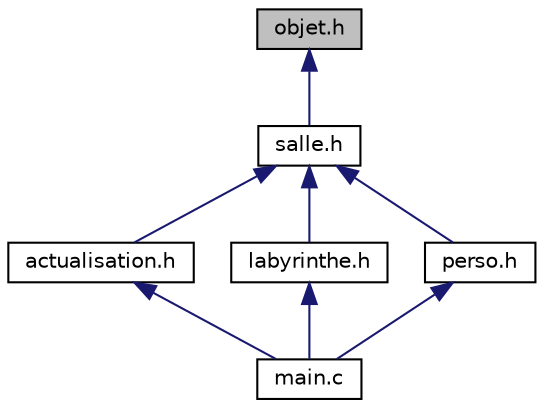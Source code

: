 digraph "objet.h"
{
 // LATEX_PDF_SIZE
  edge [fontname="Helvetica",fontsize="10",labelfontname="Helvetica",labelfontsize="10"];
  node [fontname="Helvetica",fontsize="10",shape=record];
  Node1 [label="objet.h",height=0.2,width=0.4,color="black", fillcolor="grey75", style="filled", fontcolor="black",tooltip="Fichier contenant les fonctions agissant sur les objets du programme."];
  Node1 -> Node2 [dir="back",color="midnightblue",fontsize="10",style="solid",fontname="Helvetica"];
  Node2 [label="salle.h",height=0.2,width=0.4,color="black", fillcolor="white", style="filled",URL="$salle_8h.html",tooltip="Fichier qui influe sur les salles du programme."];
  Node2 -> Node3 [dir="back",color="midnightblue",fontsize="10",style="solid",fontname="Helvetica"];
  Node3 [label="actualisation.h",height=0.2,width=0.4,color="black", fillcolor="white", style="filled",URL="$actualisation_8h.html",tooltip="Fonction d'actualisation des salles du programme."];
  Node3 -> Node4 [dir="back",color="midnightblue",fontsize="10",style="solid",fontname="Helvetica"];
  Node4 [label="main.c",height=0.2,width=0.4,color="black", fillcolor="white", style="filled",URL="$main_8c.html",tooltip="Fonction main du programme."];
  Node2 -> Node5 [dir="back",color="midnightblue",fontsize="10",style="solid",fontname="Helvetica"];
  Node5 [label="labyrinthe.h",height=0.2,width=0.4,color="black", fillcolor="white", style="filled",URL="$labyrinthe_8h.html",tooltip="Fonction qui agis sur le labyrinthe."];
  Node5 -> Node4 [dir="back",color="midnightblue",fontsize="10",style="solid",fontname="Helvetica"];
  Node2 -> Node6 [dir="back",color="midnightblue",fontsize="10",style="solid",fontname="Helvetica"];
  Node6 [label="perso.h",height=0.2,width=0.4,color="black", fillcolor="white", style="filled",URL="$perso_8h.html",tooltip="Fichier contenant les fonctions agissant sur le personnage du programme."];
  Node6 -> Node4 [dir="back",color="midnightblue",fontsize="10",style="solid",fontname="Helvetica"];
}
